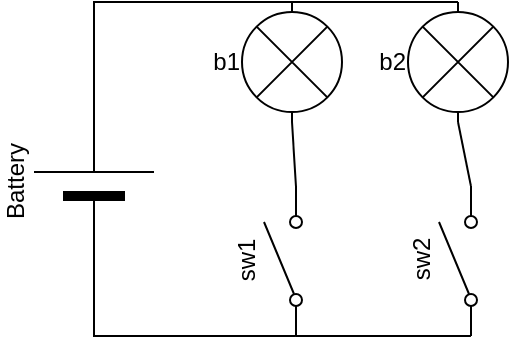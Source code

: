 <mxfile compressed="false" version="13.5.7" type="device">
  <diagram name="Page-1" id="7e0a89b8-554c-2b80-1dc8-d5c74ca68de4">
    <mxGraphModel dx="1030" dy="622" grid="1" gridSize="10" guides="1" tooltips="1" connect="1" arrows="1" fold="1" page="1" pageScale="1" pageWidth="1100" pageHeight="850" background="#ffffff" math="0" shadow="0">
      <root>
        <mxCell id="0" />
        <mxCell id="1" parent="0" />
        <mxCell id="pM7vandN1pmejXl0MvA5-1" value="&lt;div&gt;&lt;span style=&quot;background-color: transparent&quot;&gt;Batter&lt;/span&gt;y&lt;/div&gt;" style="verticalLabelPosition=top;shadow=0;dashed=0;align=center;fillColor=#000000;html=1;verticalAlign=bottom;strokeWidth=1;shape=mxgraph.electrical.miscellaneous.monocell_battery;rotation=-90;direction=east;labelPosition=center;horizontal=1;" parent="1" vertex="1">
          <mxGeometry x="140" y="560" width="100" height="60" as="geometry" />
        </mxCell>
        <mxCell id="pM7vandN1pmejXl0MvA5-2" value="sw1" style="pointerEvents=1;verticalLabelPosition=top;shadow=0;dashed=0;align=center;html=1;verticalAlign=bottom;shape=mxgraph.electrical.electro-mechanical.simple_switch;rotation=-90;labelPosition=center;" parent="1" vertex="1">
          <mxGeometry x="247" y="620" width="75" height="19" as="geometry" />
        </mxCell>
        <mxCell id="pM7vandN1pmejXl0MvA5-3" value="b2" style="pointerEvents=1;verticalLabelPosition=middle;shadow=0;dashed=0;align=right;html=1;verticalAlign=middle;shape=mxgraph.electrical.miscellaneous.light_bulb;direction=south;labelPosition=left;" parent="1" vertex="1">
          <mxGeometry x="347" y="500" width="50" height="60" as="geometry" />
        </mxCell>
        <mxCell id="pM7vandN1pmejXl0MvA5-4" value="b1" style="pointerEvents=1;verticalLabelPosition=middle;shadow=0;dashed=0;align=right;html=1;verticalAlign=middle;shape=mxgraph.electrical.miscellaneous.light_bulb;direction=south;labelPosition=left;" parent="1" vertex="1">
          <mxGeometry x="264" y="500" width="50" height="60" as="geometry" />
        </mxCell>
        <mxCell id="pM7vandN1pmejXl0MvA5-5" value="&lt;div&gt;sw2&lt;/div&gt;" style="pointerEvents=1;verticalLabelPosition=top;shadow=0;dashed=0;align=center;html=1;verticalAlign=bottom;shape=mxgraph.electrical.electro-mechanical.simple_switch;rotation=-90;labelPosition=center;" parent="1" vertex="1">
          <mxGeometry x="334.5" y="620" width="75" height="19" as="geometry" />
        </mxCell>
        <mxCell id="pM7vandN1pmejXl0MvA5-7" value="" style="endArrow=none;html=1;rounded=0;exitX=0;exitY=0.5;exitDx=0;exitDy=0;exitPerimeter=0;entryX=0;entryY=0.84;entryDx=0;entryDy=0;entryPerimeter=0;" parent="1" source="pM7vandN1pmejXl0MvA5-1" target="pM7vandN1pmejXl0MvA5-2" edge="1">
          <mxGeometry width="50" height="50" relative="1" as="geometry">
            <mxPoint x="470" y="490" as="sourcePoint" />
            <mxPoint x="520" y="440" as="targetPoint" />
            <Array as="points">
              <mxPoint x="190" y="667" />
            </Array>
          </mxGeometry>
        </mxCell>
        <mxCell id="pM7vandN1pmejXl0MvA5-8" value="" style="endArrow=none;html=1;exitX=0;exitY=0.84;exitDx=0;exitDy=0;exitPerimeter=0;entryX=0;entryY=0.84;entryDx=0;entryDy=0;entryPerimeter=0;" parent="1" source="pM7vandN1pmejXl0MvA5-2" target="pM7vandN1pmejXl0MvA5-5" edge="1">
          <mxGeometry width="50" height="50" relative="1" as="geometry">
            <mxPoint x="470" y="490" as="sourcePoint" />
            <mxPoint x="520" y="440" as="targetPoint" />
          </mxGeometry>
        </mxCell>
        <mxCell id="pM7vandN1pmejXl0MvA5-9" value="" style="endArrow=none;html=1;exitX=1;exitY=0.84;exitDx=0;exitDy=0;exitPerimeter=0;entryX=1;entryY=0.5;entryDx=0;entryDy=0;entryPerimeter=0;" parent="1" source="pM7vandN1pmejXl0MvA5-2" target="pM7vandN1pmejXl0MvA5-4" edge="1">
          <mxGeometry width="50" height="50" relative="1" as="geometry">
            <mxPoint x="470" y="490" as="sourcePoint" />
            <mxPoint x="520" y="440" as="targetPoint" />
          </mxGeometry>
        </mxCell>
        <mxCell id="pM7vandN1pmejXl0MvA5-10" value="" style="endArrow=none;html=1;exitX=1;exitY=0.84;exitDx=0;exitDy=0;exitPerimeter=0;entryX=1;entryY=0.5;entryDx=0;entryDy=0;entryPerimeter=0;rounded=0;" parent="1" source="pM7vandN1pmejXl0MvA5-5" target="pM7vandN1pmejXl0MvA5-3" edge="1">
          <mxGeometry width="50" height="50" relative="1" as="geometry">
            <mxPoint x="470" y="490" as="sourcePoint" />
            <mxPoint x="520" y="440" as="targetPoint" />
          </mxGeometry>
        </mxCell>
        <mxCell id="pM7vandN1pmejXl0MvA5-11" value="" style="endArrow=none;html=1;exitX=1;exitY=0.5;exitDx=0;exitDy=0;exitPerimeter=0;entryX=0;entryY=0.5;entryDx=0;entryDy=0;entryPerimeter=0;rounded=0;" parent="1" source="pM7vandN1pmejXl0MvA5-1" target="pM7vandN1pmejXl0MvA5-4" edge="1">
          <mxGeometry width="50" height="50" relative="1" as="geometry">
            <mxPoint x="470" y="490" as="sourcePoint" />
            <mxPoint x="520" y="440" as="targetPoint" />
            <Array as="points">
              <mxPoint x="190" y="500" />
            </Array>
          </mxGeometry>
        </mxCell>
        <mxCell id="pM7vandN1pmejXl0MvA5-12" value="" style="endArrow=none;html=1;exitX=0;exitY=0.5;exitDx=0;exitDy=0;exitPerimeter=0;entryX=0;entryY=0.5;entryDx=0;entryDy=0;entryPerimeter=0;" parent="1" source="pM7vandN1pmejXl0MvA5-4" target="pM7vandN1pmejXl0MvA5-3" edge="1">
          <mxGeometry width="50" height="50" relative="1" as="geometry">
            <mxPoint x="470" y="490" as="sourcePoint" />
            <mxPoint x="520" y="440" as="targetPoint" />
          </mxGeometry>
        </mxCell>
      </root>
    </mxGraphModel>
  </diagram>
</mxfile>
